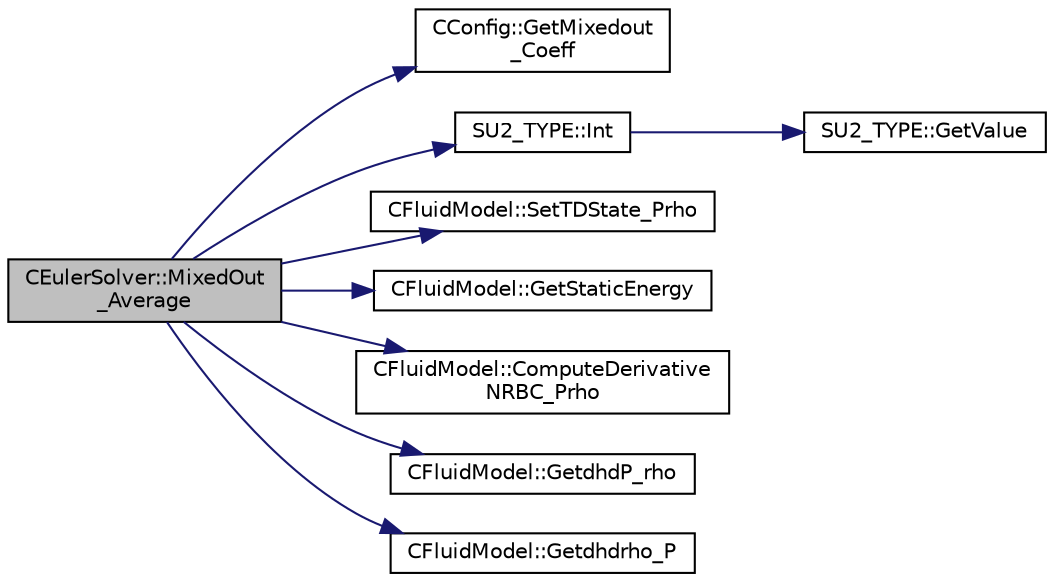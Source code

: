 digraph "CEulerSolver::MixedOut_Average"
{
  edge [fontname="Helvetica",fontsize="10",labelfontname="Helvetica",labelfontsize="10"];
  node [fontname="Helvetica",fontsize="10",shape=record];
  rankdir="LR";
  Node2292 [label="CEulerSolver::MixedOut\l_Average",height=0.2,width=0.4,color="black", fillcolor="grey75", style="filled", fontcolor="black"];
  Node2292 -> Node2293 [color="midnightblue",fontsize="10",style="solid",fontname="Helvetica"];
  Node2293 [label="CConfig::GetMixedout\l_Coeff",height=0.2,width=0.4,color="black", fillcolor="white", style="filled",URL="$class_c_config.html#a44c9cce8aee0c8224ab8aea064d66442",tooltip="Get mixedout coefficients. "];
  Node2292 -> Node2294 [color="midnightblue",fontsize="10",style="solid",fontname="Helvetica"];
  Node2294 [label="SU2_TYPE::Int",height=0.2,width=0.4,color="black", fillcolor="white", style="filled",URL="$namespace_s_u2___t_y_p_e.html#a6b48817766d8a6486caa2807a52f6bae",tooltip="Casts the primitive value to int (uses GetValue, already implemented for each type). "];
  Node2294 -> Node2295 [color="midnightblue",fontsize="10",style="solid",fontname="Helvetica"];
  Node2295 [label="SU2_TYPE::GetValue",height=0.2,width=0.4,color="black", fillcolor="white", style="filled",URL="$namespace_s_u2___t_y_p_e.html#a0ed43473f5a450ce028d088427bf10cb",tooltip="Get the (primitive) value of the datatype (needs to be implemented for each new type). "];
  Node2292 -> Node2296 [color="midnightblue",fontsize="10",style="solid",fontname="Helvetica"];
  Node2296 [label="CFluidModel::SetTDState_Prho",height=0.2,width=0.4,color="black", fillcolor="white", style="filled",URL="$class_c_fluid_model.html#ad93e74a6cc6610e9c31c180040bda4e6",tooltip="virtual member that would be different for each gas model implemented "];
  Node2292 -> Node2297 [color="midnightblue",fontsize="10",style="solid",fontname="Helvetica"];
  Node2297 [label="CFluidModel::GetStaticEnergy",height=0.2,width=0.4,color="black", fillcolor="white", style="filled",URL="$class_c_fluid_model.html#a99d4d8c322ea4f1072e0326f09154318",tooltip="Get fluid internal energy. "];
  Node2292 -> Node2298 [color="midnightblue",fontsize="10",style="solid",fontname="Helvetica"];
  Node2298 [label="CFluidModel::ComputeDerivative\lNRBC_Prho",height=0.2,width=0.4,color="black", fillcolor="white", style="filled",URL="$class_c_fluid_model.html#ab04cf03715d3492c04e7325de844720e",tooltip="virtual member that would be different for each gas model implemented "];
  Node2292 -> Node2299 [color="midnightblue",fontsize="10",style="solid",fontname="Helvetica"];
  Node2299 [label="CFluidModel::GetdhdP_rho",height=0.2,width=0.4,color="black", fillcolor="white", style="filled",URL="$class_c_fluid_model.html#a76eb9ee1ffc8ad2cc2f8289be1484882",tooltip="Get fluid pressure partial derivative. "];
  Node2292 -> Node2300 [color="midnightblue",fontsize="10",style="solid",fontname="Helvetica"];
  Node2300 [label="CFluidModel::Getdhdrho_P",height=0.2,width=0.4,color="black", fillcolor="white", style="filled",URL="$class_c_fluid_model.html#afb3b014f5a7b1ebbbd670e0e0bca6a14",tooltip="Get fluid pressure partial derivative. "];
}
